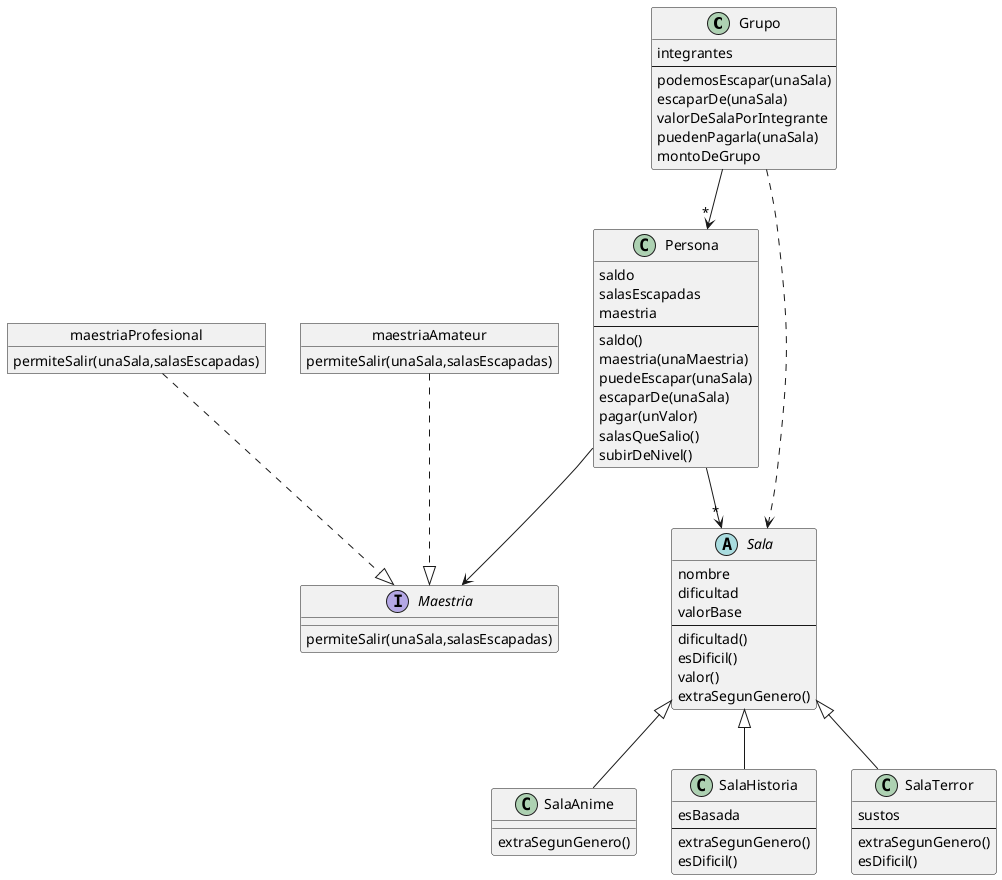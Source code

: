 @startuml diagramaDelCodigo

class Grupo { 
integrantes
--
podemosEscapar(unaSala)
escaparDe(unaSala)
valorDeSalaPorIntegrante
puedenPagarla(unaSala)
montoDeGrupo
} 

class Persona { 
saldo
salasEscapadas
maestria
--
saldo()
maestria(unaMaestria)
puedeEscapar(unaSala)
escaparDe(unaSala)
pagar(unValor)
salasQueSalio()
subirDeNivel()
} 

object maestriaProfesional{ 
permiteSalir(unaSala,salasEscapadas)
} 

object maestriaAmateur { 
permiteSalir(unaSala,salasEscapadas)
} 

interface Maestria{
   permiteSalir(unaSala,salasEscapadas)
}

abstract class Sala { 
nombre
dificultad
valorBase
--
dificultad()
esDificil()
valor()
extraSegunGenero()
} 

class SalaAnime extends Sala{ 
extraSegunGenero()
} 

class SalaHistoria extends Sala{ 
esBasada
--
extraSegunGenero()
esDificil()
} 

class SalaTerror extends Sala{ 
sustos
--
extraSegunGenero()
esDificil()
} 

Grupo ..> Sala
Grupo --> "*" Persona
Persona --> Maestria
Persona --> "*" Sala
maestriaAmateur ..|> Maestria
maestriaProfesional ..|> Maestria

@enduml